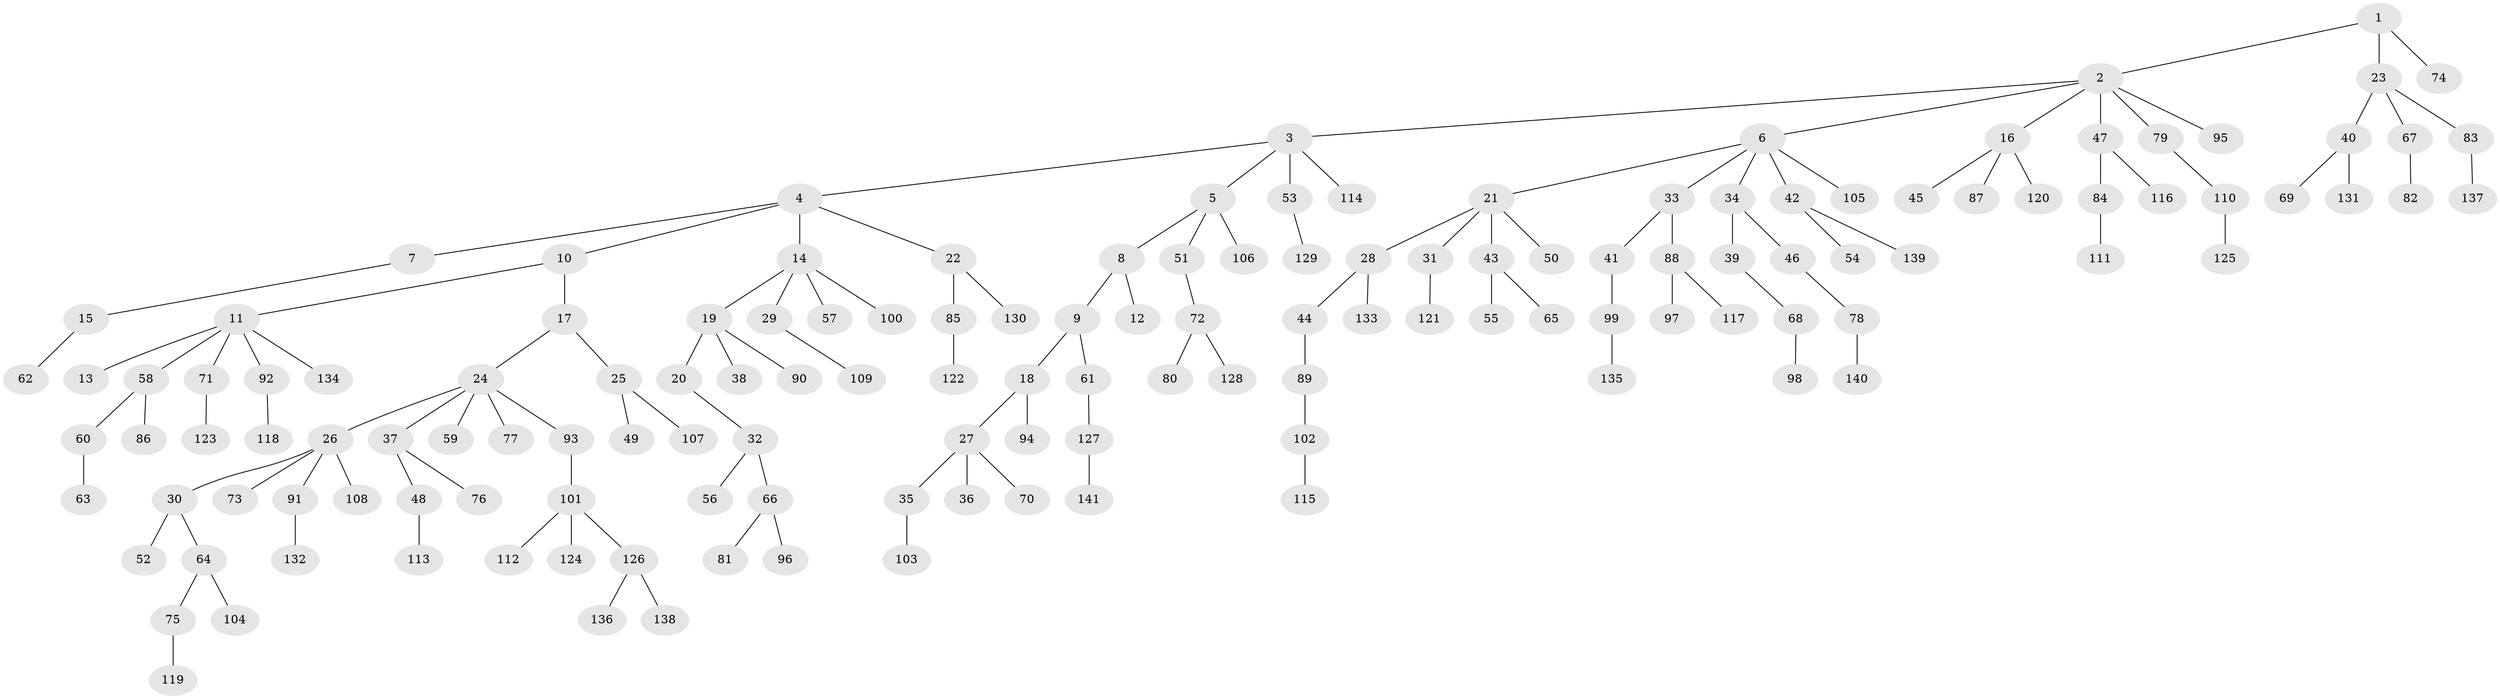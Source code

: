 // coarse degree distribution, {8: 0.014285714285714285, 7: 0.014285714285714285, 11: 0.014285714285714285, 2: 0.22857142857142856, 9: 0.014285714285714285, 6: 0.014285714285714285, 1: 0.6, 4: 0.02857142857142857, 3: 0.07142857142857142}
// Generated by graph-tools (version 1.1) at 2025/19/03/04/25 18:19:05]
// undirected, 141 vertices, 140 edges
graph export_dot {
graph [start="1"]
  node [color=gray90,style=filled];
  1;
  2;
  3;
  4;
  5;
  6;
  7;
  8;
  9;
  10;
  11;
  12;
  13;
  14;
  15;
  16;
  17;
  18;
  19;
  20;
  21;
  22;
  23;
  24;
  25;
  26;
  27;
  28;
  29;
  30;
  31;
  32;
  33;
  34;
  35;
  36;
  37;
  38;
  39;
  40;
  41;
  42;
  43;
  44;
  45;
  46;
  47;
  48;
  49;
  50;
  51;
  52;
  53;
  54;
  55;
  56;
  57;
  58;
  59;
  60;
  61;
  62;
  63;
  64;
  65;
  66;
  67;
  68;
  69;
  70;
  71;
  72;
  73;
  74;
  75;
  76;
  77;
  78;
  79;
  80;
  81;
  82;
  83;
  84;
  85;
  86;
  87;
  88;
  89;
  90;
  91;
  92;
  93;
  94;
  95;
  96;
  97;
  98;
  99;
  100;
  101;
  102;
  103;
  104;
  105;
  106;
  107;
  108;
  109;
  110;
  111;
  112;
  113;
  114;
  115;
  116;
  117;
  118;
  119;
  120;
  121;
  122;
  123;
  124;
  125;
  126;
  127;
  128;
  129;
  130;
  131;
  132;
  133;
  134;
  135;
  136;
  137;
  138;
  139;
  140;
  141;
  1 -- 2;
  1 -- 23;
  1 -- 74;
  2 -- 3;
  2 -- 6;
  2 -- 16;
  2 -- 47;
  2 -- 79;
  2 -- 95;
  3 -- 4;
  3 -- 5;
  3 -- 53;
  3 -- 114;
  4 -- 7;
  4 -- 10;
  4 -- 14;
  4 -- 22;
  5 -- 8;
  5 -- 51;
  5 -- 106;
  6 -- 21;
  6 -- 33;
  6 -- 34;
  6 -- 42;
  6 -- 105;
  7 -- 15;
  8 -- 9;
  8 -- 12;
  9 -- 18;
  9 -- 61;
  10 -- 11;
  10 -- 17;
  11 -- 13;
  11 -- 58;
  11 -- 71;
  11 -- 92;
  11 -- 134;
  14 -- 19;
  14 -- 29;
  14 -- 57;
  14 -- 100;
  15 -- 62;
  16 -- 45;
  16 -- 87;
  16 -- 120;
  17 -- 24;
  17 -- 25;
  18 -- 27;
  18 -- 94;
  19 -- 20;
  19 -- 38;
  19 -- 90;
  20 -- 32;
  21 -- 28;
  21 -- 31;
  21 -- 43;
  21 -- 50;
  22 -- 85;
  22 -- 130;
  23 -- 40;
  23 -- 67;
  23 -- 83;
  24 -- 26;
  24 -- 37;
  24 -- 59;
  24 -- 77;
  24 -- 93;
  25 -- 49;
  25 -- 107;
  26 -- 30;
  26 -- 73;
  26 -- 91;
  26 -- 108;
  27 -- 35;
  27 -- 36;
  27 -- 70;
  28 -- 44;
  28 -- 133;
  29 -- 109;
  30 -- 52;
  30 -- 64;
  31 -- 121;
  32 -- 56;
  32 -- 66;
  33 -- 41;
  33 -- 88;
  34 -- 39;
  34 -- 46;
  35 -- 103;
  37 -- 48;
  37 -- 76;
  39 -- 68;
  40 -- 69;
  40 -- 131;
  41 -- 99;
  42 -- 54;
  42 -- 139;
  43 -- 55;
  43 -- 65;
  44 -- 89;
  46 -- 78;
  47 -- 84;
  47 -- 116;
  48 -- 113;
  51 -- 72;
  53 -- 129;
  58 -- 60;
  58 -- 86;
  60 -- 63;
  61 -- 127;
  64 -- 75;
  64 -- 104;
  66 -- 81;
  66 -- 96;
  67 -- 82;
  68 -- 98;
  71 -- 123;
  72 -- 80;
  72 -- 128;
  75 -- 119;
  78 -- 140;
  79 -- 110;
  83 -- 137;
  84 -- 111;
  85 -- 122;
  88 -- 97;
  88 -- 117;
  89 -- 102;
  91 -- 132;
  92 -- 118;
  93 -- 101;
  99 -- 135;
  101 -- 112;
  101 -- 124;
  101 -- 126;
  102 -- 115;
  110 -- 125;
  126 -- 136;
  126 -- 138;
  127 -- 141;
}
